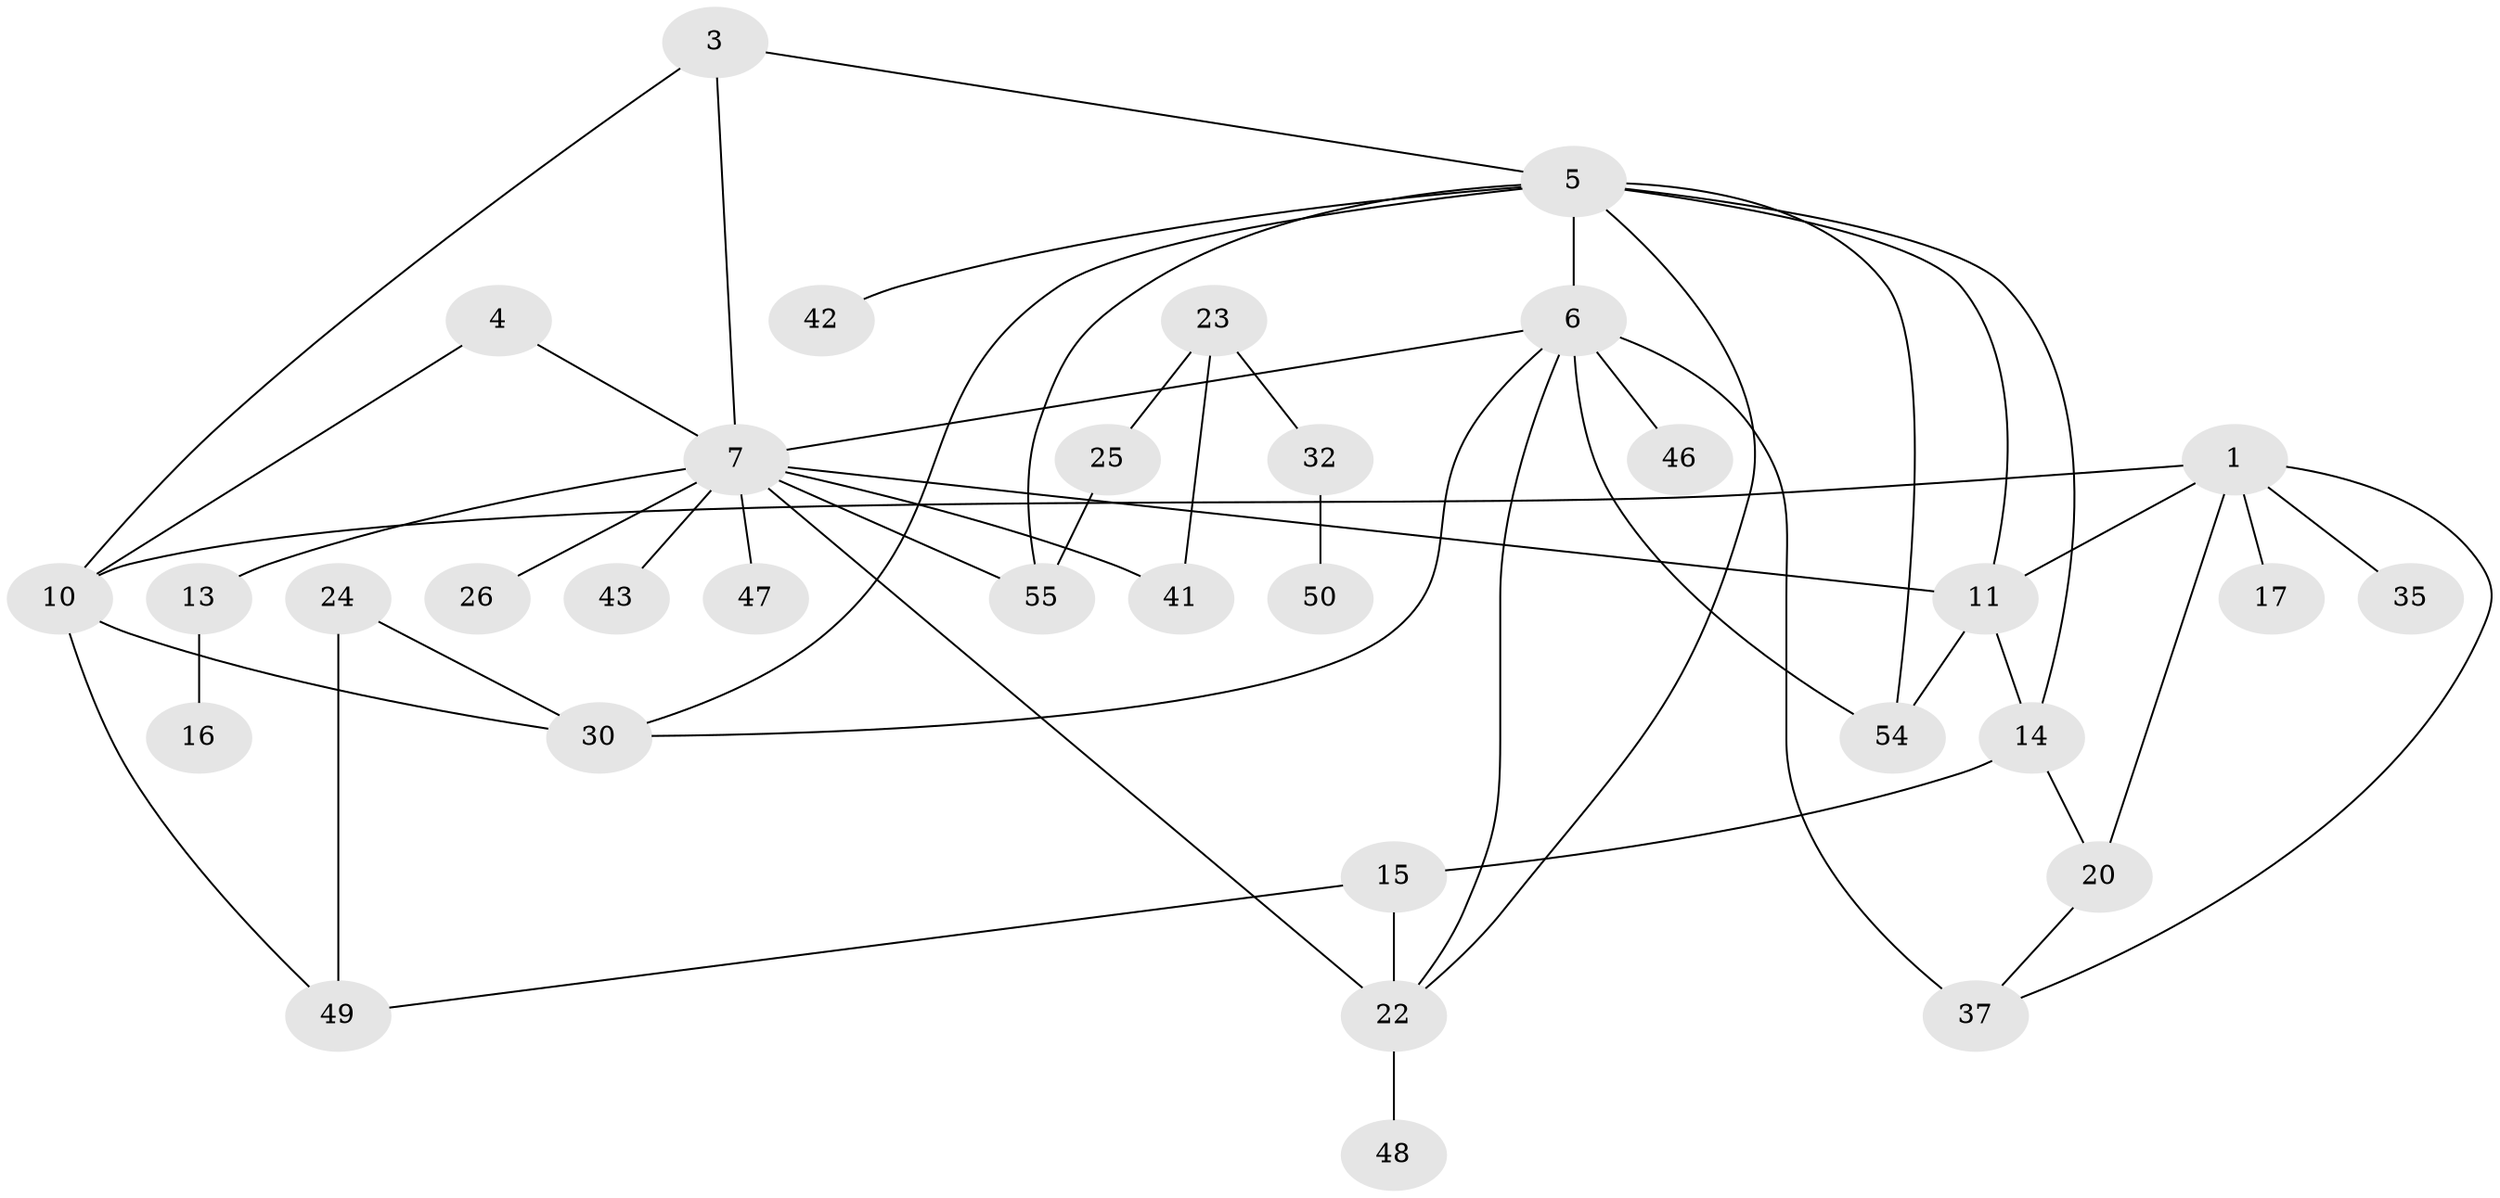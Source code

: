 // original degree distribution, {4: 0.08029197080291971, 0: 0.13138686131386862, 1: 0.2773722627737226, 2: 0.25547445255474455, 5: 0.058394160583941604, 3: 0.17518248175182483, 6: 0.021897810218978103}
// Generated by graph-tools (version 1.1) at 2025/48/03/04/25 22:48:14]
// undirected, 33 vertices, 51 edges
graph export_dot {
  node [color=gray90,style=filled];
  1;
  3;
  4;
  5;
  6;
  7;
  10;
  11;
  13;
  14;
  15;
  16;
  17;
  20;
  22;
  23;
  24;
  25;
  26;
  30;
  32;
  35;
  37;
  41;
  42;
  43;
  46;
  47;
  48;
  49;
  50;
  54;
  55;
  1 -- 10 [weight=1.0];
  1 -- 11 [weight=1.0];
  1 -- 17 [weight=1.0];
  1 -- 20 [weight=2.0];
  1 -- 35 [weight=2.0];
  1 -- 37 [weight=1.0];
  3 -- 5 [weight=1.0];
  3 -- 7 [weight=1.0];
  3 -- 10 [weight=1.0];
  4 -- 7 [weight=1.0];
  4 -- 10 [weight=1.0];
  5 -- 6 [weight=1.0];
  5 -- 11 [weight=1.0];
  5 -- 14 [weight=1.0];
  5 -- 22 [weight=1.0];
  5 -- 30 [weight=1.0];
  5 -- 42 [weight=1.0];
  5 -- 54 [weight=1.0];
  5 -- 55 [weight=1.0];
  6 -- 7 [weight=1.0];
  6 -- 22 [weight=1.0];
  6 -- 30 [weight=1.0];
  6 -- 37 [weight=2.0];
  6 -- 46 [weight=1.0];
  6 -- 54 [weight=1.0];
  7 -- 11 [weight=1.0];
  7 -- 13 [weight=1.0];
  7 -- 22 [weight=1.0];
  7 -- 26 [weight=1.0];
  7 -- 41 [weight=1.0];
  7 -- 43 [weight=2.0];
  7 -- 47 [weight=1.0];
  7 -- 55 [weight=1.0];
  10 -- 30 [weight=1.0];
  10 -- 49 [weight=1.0];
  11 -- 14 [weight=2.0];
  11 -- 54 [weight=1.0];
  13 -- 16 [weight=1.0];
  14 -- 15 [weight=1.0];
  14 -- 20 [weight=1.0];
  15 -- 22 [weight=2.0];
  15 -- 49 [weight=1.0];
  20 -- 37 [weight=1.0];
  22 -- 48 [weight=1.0];
  23 -- 25 [weight=1.0];
  23 -- 32 [weight=1.0];
  23 -- 41 [weight=1.0];
  24 -- 30 [weight=1.0];
  24 -- 49 [weight=1.0];
  25 -- 55 [weight=1.0];
  32 -- 50 [weight=1.0];
}
